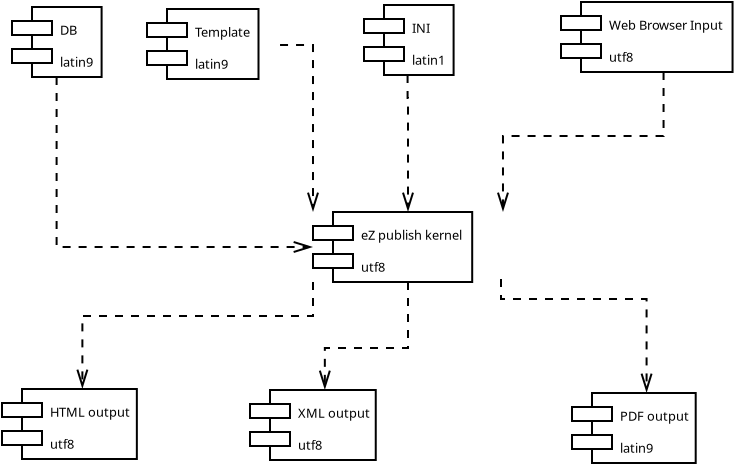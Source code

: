 <?xml version="1.0"?>
<diagram xmlns:dia="http://www.lysator.liu.se/~alla/dia/">
  <diagramdata>
    <attribute name="background">
      <color val="#ffffff"/>
    </attribute>
    <attribute name="paper">
      <composite type="paper">
        <attribute name="name">
          <string>#A4#</string>
        </attribute>
        <attribute name="tmargin">
          <real val="2.82"/>
        </attribute>
        <attribute name="bmargin">
          <real val="2.82"/>
        </attribute>
        <attribute name="lmargin">
          <real val="2.82"/>
        </attribute>
        <attribute name="rmargin">
          <real val="2.82"/>
        </attribute>
        <attribute name="is_portrait">
          <boolean val="true"/>
        </attribute>
        <attribute name="scaling">
          <real val="1"/>
        </attribute>
        <attribute name="fitto">
          <boolean val="false"/>
        </attribute>
      </composite>
    </attribute>
    <attribute name="grid">
      <composite type="grid">
        <attribute name="width_x">
          <real val="1"/>
        </attribute>
        <attribute name="width_y">
          <real val="1"/>
        </attribute>
        <attribute name="visible_x">
          <int val="1"/>
        </attribute>
        <attribute name="visible_y">
          <int val="1"/>
        </attribute>
      </composite>
    </attribute>
    <attribute name="guides">
      <composite type="guides">
        <attribute name="hguides"/>
        <attribute name="vguides"/>
      </composite>
    </attribute>
  </diagramdata>
  <layer name="Background" visible="true">
    <object type="UML - Component" version="0" id="O0">
      <attribute name="obj_pos">
        <point val="4.15,4.3"/>
      </attribute>
      <attribute name="obj_bb">
        <rectangle val="4.1,4.25;9.44,7.85"/>
      </attribute>
      <attribute name="elem_corner">
        <point val="4.15,4.3"/>
      </attribute>
      <attribute name="elem_width">
        <real val="5.24"/>
      </attribute>
      <attribute name="elem_height">
        <real val="3.5"/>
      </attribute>
      <attribute name="text">
        <composite type="text">
          <attribute name="string">
            <string>#DB

latin9#</string>
          </attribute>
          <attribute name="font">
            <font name="Helvetica"/>
          </attribute>
          <attribute name="height">
            <real val="0.8"/>
          </attribute>
          <attribute name="pos">
            <point val="6.55,5.7"/>
          </attribute>
          <attribute name="color">
            <color val="#000000"/>
          </attribute>
          <attribute name="alignment">
            <enum val="0"/>
          </attribute>
        </composite>
      </attribute>
    </object>
    <object type="UML - Component" version="0" id="O1">
      <attribute name="obj_pos">
        <point val="10.9,4.4"/>
      </attribute>
      <attribute name="obj_bb">
        <rectangle val="10.85,4.35;17.652,7.95"/>
      </attribute>
      <attribute name="elem_corner">
        <point val="10.9,4.4"/>
      </attribute>
      <attribute name="elem_width">
        <real val="6.702"/>
      </attribute>
      <attribute name="elem_height">
        <real val="3.5"/>
      </attribute>
      <attribute name="text">
        <composite type="text">
          <attribute name="string">
            <string>#Template

latin9#</string>
          </attribute>
          <attribute name="font">
            <font name="Helvetica"/>
          </attribute>
          <attribute name="height">
            <real val="0.8"/>
          </attribute>
          <attribute name="pos">
            <point val="13.3,5.8"/>
          </attribute>
          <attribute name="color">
            <color val="#000000"/>
          </attribute>
          <attribute name="alignment">
            <enum val="0"/>
          </attribute>
        </composite>
      </attribute>
    </object>
    <object type="UML - Component" version="0" id="O2">
      <attribute name="obj_pos">
        <point val="21.75,4.2"/>
      </attribute>
      <attribute name="obj_bb">
        <rectangle val="21.7,4.15;27.04,7.75"/>
      </attribute>
      <attribute name="elem_corner">
        <point val="21.75,4.2"/>
      </attribute>
      <attribute name="elem_width">
        <real val="5.24"/>
      </attribute>
      <attribute name="elem_height">
        <real val="3.5"/>
      </attribute>
      <attribute name="text">
        <composite type="text">
          <attribute name="string">
            <string>#INI

latin1#</string>
          </attribute>
          <attribute name="font">
            <font name="Helvetica"/>
          </attribute>
          <attribute name="height">
            <real val="0.8"/>
          </attribute>
          <attribute name="pos">
            <point val="24.15,5.6"/>
          </attribute>
          <attribute name="color">
            <color val="#000000"/>
          </attribute>
          <attribute name="alignment">
            <enum val="0"/>
          </attribute>
        </composite>
      </attribute>
    </object>
    <object type="UML - Component" version="0" id="O3">
      <attribute name="obj_pos">
        <point val="31.6,4.05"/>
      </attribute>
      <attribute name="obj_bb">
        <rectangle val="31.55,4;41.905,7.6"/>
      </attribute>
      <attribute name="elem_corner">
        <point val="31.6,4.05"/>
      </attribute>
      <attribute name="elem_width">
        <real val="10.255"/>
      </attribute>
      <attribute name="elem_height">
        <real val="3.5"/>
      </attribute>
      <attribute name="text">
        <composite type="text">
          <attribute name="string">
            <string>#Web Browser Input

utf8#</string>
          </attribute>
          <attribute name="font">
            <font name="Helvetica"/>
          </attribute>
          <attribute name="height">
            <real val="0.8"/>
          </attribute>
          <attribute name="pos">
            <point val="34,5.45"/>
          </attribute>
          <attribute name="color">
            <color val="#000000"/>
          </attribute>
          <attribute name="alignment">
            <enum val="0"/>
          </attribute>
        </composite>
      </attribute>
    </object>
    <object type="UML - Component" version="0" id="O4">
      <attribute name="obj_pos">
        <point val="19.2,14.55"/>
      </attribute>
      <attribute name="obj_bb">
        <rectangle val="19.15,14.5;28.749,18.1"/>
      </attribute>
      <attribute name="elem_corner">
        <point val="19.2,14.55"/>
      </attribute>
      <attribute name="elem_width">
        <real val="9.499"/>
      </attribute>
      <attribute name="elem_height">
        <real val="3.5"/>
      </attribute>
      <attribute name="text">
        <composite type="text">
          <attribute name="string">
            <string>#eZ publish kernel

utf8#</string>
          </attribute>
          <attribute name="font">
            <font name="Helvetica"/>
          </attribute>
          <attribute name="height">
            <real val="0.8"/>
          </attribute>
          <attribute name="pos">
            <point val="21.6,15.95"/>
          </attribute>
          <attribute name="color">
            <color val="#000000"/>
          </attribute>
          <attribute name="alignment">
            <enum val="0"/>
          </attribute>
        </composite>
      </attribute>
    </object>
    <object type="UML - Component" version="0" id="O5">
      <attribute name="obj_pos">
        <point val="3.65,23.4"/>
      </attribute>
      <attribute name="obj_bb">
        <rectangle val="3.6,23.35;11.738,26.95"/>
      </attribute>
      <attribute name="elem_corner">
        <point val="3.65,23.4"/>
      </attribute>
      <attribute name="elem_width">
        <real val="8.038"/>
      </attribute>
      <attribute name="elem_height">
        <real val="3.5"/>
      </attribute>
      <attribute name="text">
        <composite type="text">
          <attribute name="string">
            <string>#HTML output

utf8#</string>
          </attribute>
          <attribute name="font">
            <font name="Helvetica"/>
          </attribute>
          <attribute name="height">
            <real val="0.8"/>
          </attribute>
          <attribute name="pos">
            <point val="6.05,24.8"/>
          </attribute>
          <attribute name="color">
            <color val="#000000"/>
          </attribute>
          <attribute name="alignment">
            <enum val="0"/>
          </attribute>
        </composite>
      </attribute>
    </object>
    <object type="UML - Component" version="0" id="O6">
      <attribute name="obj_pos">
        <point val="16.05,23.45"/>
      </attribute>
      <attribute name="obj_bb">
        <rectangle val="16,23.4;23.583,27"/>
      </attribute>
      <attribute name="elem_corner">
        <point val="16.05,23.45"/>
      </attribute>
      <attribute name="elem_width">
        <real val="7.483"/>
      </attribute>
      <attribute name="elem_height">
        <real val="3.5"/>
      </attribute>
      <attribute name="text">
        <composite type="text">
          <attribute name="string">
            <string>#XML output

utf8#</string>
          </attribute>
          <attribute name="font">
            <font name="Helvetica"/>
          </attribute>
          <attribute name="height">
            <real val="0.8"/>
          </attribute>
          <attribute name="pos">
            <point val="18.45,24.85"/>
          </attribute>
          <attribute name="color">
            <color val="#000000"/>
          </attribute>
          <attribute name="alignment">
            <enum val="0"/>
          </attribute>
        </composite>
      </attribute>
    </object>
    <object type="UML - Dependency" version="0" id="O7">
      <attribute name="obj_pos">
        <point val="6.38,7.8"/>
      </attribute>
      <attribute name="obj_bb">
        <rectangle val="5.53,6.95;20.05,17.15"/>
      </attribute>
      <attribute name="orth_points">
        <point val="6.38,7.8"/>
        <point val="6.38,16.3"/>
        <point val="19.2,16.3"/>
        <point val="19.2,16.3"/>
      </attribute>
      <attribute name="orth_orient">
        <enum val="1"/>
        <enum val="0"/>
        <enum val="1"/>
      </attribute>
      <attribute name="draw_arrow">
        <boolean val="true"/>
      </attribute>
      <attribute name="name">
        <string/>
      </attribute>
      <attribute name="stereotype">
        <string/>
      </attribute>
      <connections>
        <connection handle="0" to="O0" connection="6"/>
        <connection handle="1" to="O4" connection="3"/>
      </connections>
    </object>
    <object type="UML - Dependency" version="0" id="O8">
      <attribute name="obj_pos">
        <point val="17.602,6.15"/>
      </attribute>
      <attribute name="obj_bb">
        <rectangle val="16.752,5.3;20.05,15.4"/>
      </attribute>
      <attribute name="orth_points">
        <point val="17.602,6.15"/>
        <point val="17.602,6.2"/>
        <point val="19.2,6.2"/>
        <point val="19.2,14.55"/>
      </attribute>
      <attribute name="orth_orient">
        <enum val="1"/>
        <enum val="0"/>
        <enum val="1"/>
      </attribute>
      <attribute name="draw_arrow">
        <boolean val="true"/>
      </attribute>
      <attribute name="name">
        <string/>
      </attribute>
      <attribute name="stereotype">
        <string/>
      </attribute>
      <connections>
        <connection handle="0" to="O1" connection="4"/>
        <connection handle="1" to="O4" connection="0"/>
      </connections>
    </object>
    <object type="UML - Dependency" version="0" id="O9">
      <attribute name="obj_pos">
        <point val="23.929,7.7"/>
      </attribute>
      <attribute name="obj_bb">
        <rectangle val="23.079,6.85;24.8,15.4"/>
      </attribute>
      <attribute name="orth_points">
        <point val="23.929,7.7"/>
        <point val="23.929,8.85"/>
        <point val="23.95,8.85"/>
        <point val="23.95,14.55"/>
      </attribute>
      <attribute name="orth_orient">
        <enum val="1"/>
        <enum val="0"/>
        <enum val="1"/>
      </attribute>
      <attribute name="draw_arrow">
        <boolean val="true"/>
      </attribute>
      <attribute name="name">
        <string/>
      </attribute>
      <attribute name="stereotype">
        <string/>
      </attribute>
      <connections>
        <connection handle="0" to="O2" connection="6"/>
        <connection handle="1" to="O4" connection="1"/>
      </connections>
    </object>
    <object type="UML - Dependency" version="0" id="O10">
      <attribute name="obj_pos">
        <point val="36.728,7.55"/>
      </attribute>
      <attribute name="obj_bb">
        <rectangle val="27.849,6.7;37.578,15.4"/>
      </attribute>
      <attribute name="orth_points">
        <point val="36.728,7.55"/>
        <point val="36.728,10.75"/>
        <point val="28.699,10.75"/>
        <point val="28.699,14.55"/>
      </attribute>
      <attribute name="orth_orient">
        <enum val="1"/>
        <enum val="0"/>
        <enum val="1"/>
      </attribute>
      <attribute name="draw_arrow">
        <boolean val="true"/>
      </attribute>
      <attribute name="name">
        <string/>
      </attribute>
      <attribute name="stereotype">
        <string/>
      </attribute>
      <connections>
        <connection handle="0" to="O3" connection="6"/>
        <connection handle="1" to="O4" connection="2"/>
      </connections>
    </object>
    <object type="UML - Dependency" version="0" id="O11">
      <attribute name="obj_pos">
        <point val="19.2,18.05"/>
      </attribute>
      <attribute name="obj_bb">
        <rectangle val="6.819,17.2;20.05,24.25"/>
      </attribute>
      <attribute name="orth_points">
        <point val="19.2,18.05"/>
        <point val="19.2,19.75"/>
        <point val="7.669,19.75"/>
        <point val="7.669,23.4"/>
      </attribute>
      <attribute name="orth_orient">
        <enum val="1"/>
        <enum val="0"/>
        <enum val="1"/>
      </attribute>
      <attribute name="draw_arrow">
        <boolean val="true"/>
      </attribute>
      <attribute name="name">
        <string/>
      </attribute>
      <attribute name="stereotype">
        <string/>
      </attribute>
      <connections>
        <connection handle="0" to="O4" connection="5"/>
        <connection handle="1" to="O5" connection="1"/>
      </connections>
    </object>
    <object type="UML - Dependency" version="0" id="O12">
      <attribute name="obj_pos">
        <point val="23.95,18.05"/>
      </attribute>
      <attribute name="obj_bb">
        <rectangle val="18.942,17.2;24.8,24.3"/>
      </attribute>
      <attribute name="orth_points">
        <point val="23.95,18.05"/>
        <point val="23.95,21.35"/>
        <point val="19.792,21.35"/>
        <point val="19.792,23.45"/>
      </attribute>
      <attribute name="orth_orient">
        <enum val="1"/>
        <enum val="0"/>
        <enum val="1"/>
      </attribute>
      <attribute name="draw_arrow">
        <boolean val="true"/>
      </attribute>
      <attribute name="name">
        <string/>
      </attribute>
      <attribute name="stereotype">
        <string/>
      </attribute>
      <connections>
        <connection handle="0" to="O4" connection="6"/>
        <connection handle="1" to="O6" connection="1"/>
      </connections>
    </object>
    <object type="UML - Component" version="0" id="O13">
      <attribute name="obj_pos">
        <point val="32.15,23.6"/>
      </attribute>
      <attribute name="obj_bb">
        <rectangle val="32.1,23.55;39.658,27.15"/>
      </attribute>
      <attribute name="elem_corner">
        <point val="32.15,23.6"/>
      </attribute>
      <attribute name="elem_width">
        <real val="7.458"/>
      </attribute>
      <attribute name="elem_height">
        <real val="3.5"/>
      </attribute>
      <attribute name="text">
        <composite type="text">
          <attribute name="string">
            <string>#PDF output

latin9#</string>
          </attribute>
          <attribute name="font">
            <font name="Helvetica"/>
          </attribute>
          <attribute name="height">
            <real val="0.8"/>
          </attribute>
          <attribute name="pos">
            <point val="34.55,25"/>
          </attribute>
          <attribute name="color">
            <color val="#000000"/>
          </attribute>
          <attribute name="alignment">
            <enum val="0"/>
          </attribute>
        </composite>
      </attribute>
    </object>
    <object type="UML - Dependency" version="0" id="O14">
      <attribute name="obj_pos">
        <point val="28.6,17.9"/>
      </attribute>
      <attribute name="obj_bb">
        <rectangle val="27.75,17.05;36.729,24.45"/>
      </attribute>
      <attribute name="orth_points">
        <point val="28.6,17.9"/>
        <point val="28.6,18.9"/>
        <point val="35.879,18.9"/>
        <point val="35.879,23.6"/>
      </attribute>
      <attribute name="orth_orient">
        <enum val="1"/>
        <enum val="0"/>
        <enum val="1"/>
      </attribute>
      <attribute name="draw_arrow">
        <boolean val="true"/>
      </attribute>
      <attribute name="name">
        <string/>
      </attribute>
      <attribute name="stereotype">
        <string/>
      </attribute>
      <connections>
        <connection handle="1" to="O13" connection="1"/>
      </connections>
    </object>
  </layer>
</diagram>
